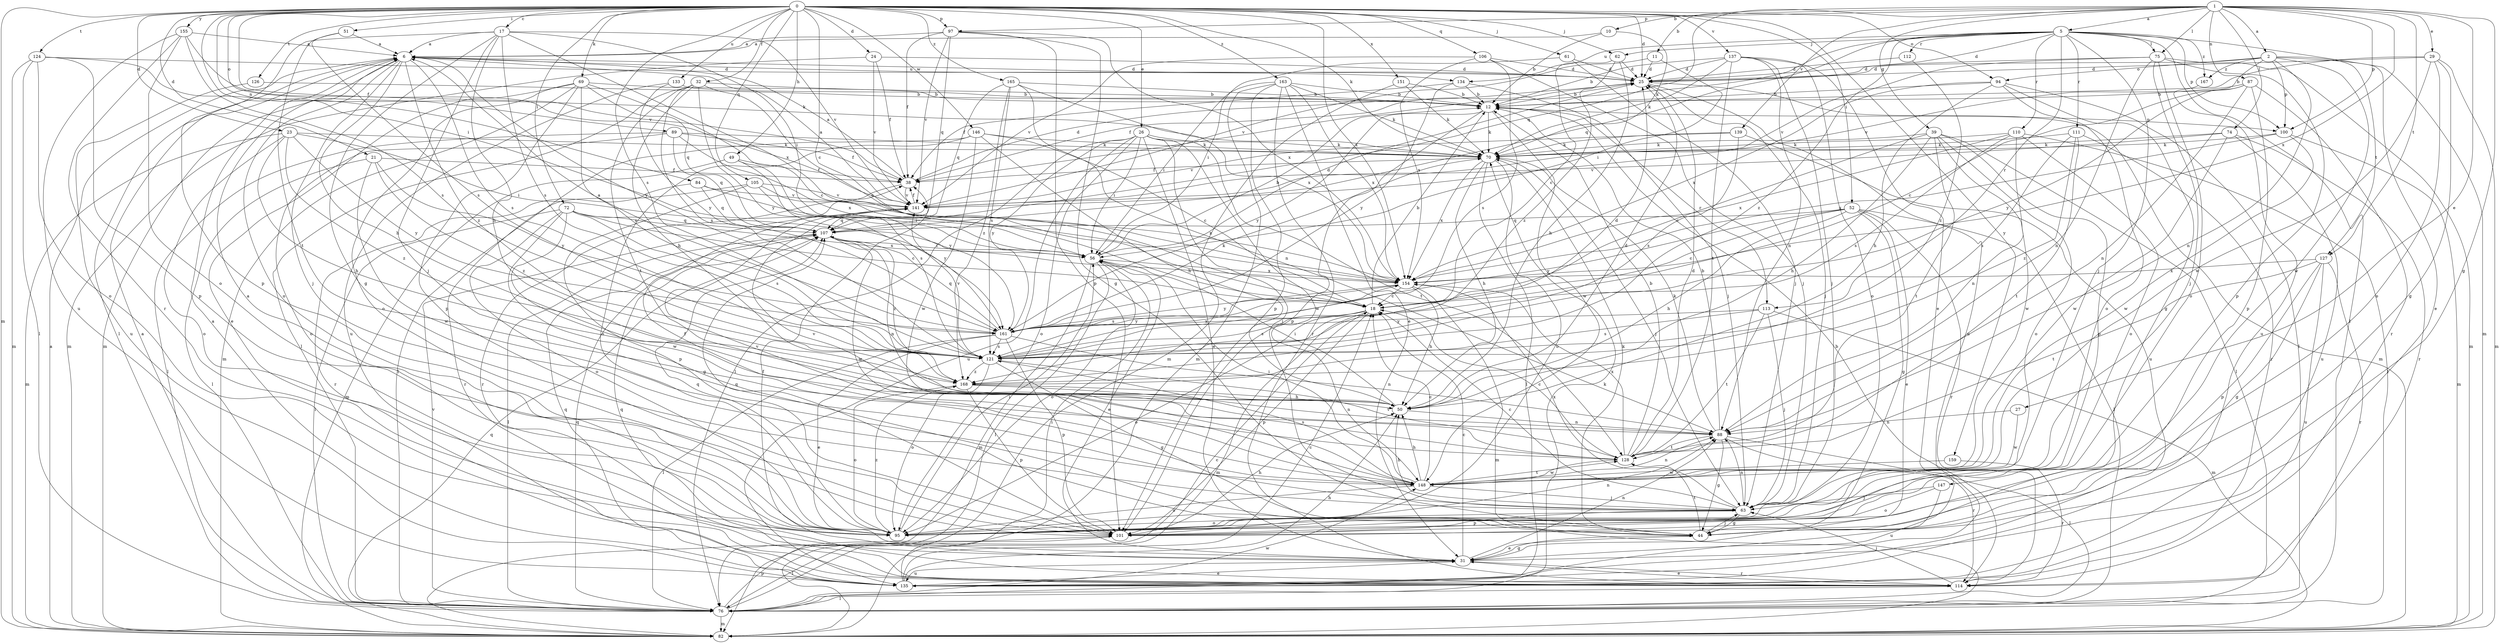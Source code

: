 strict digraph  {
0;
1;
2;
5;
6;
10;
11;
12;
17;
18;
21;
23;
24;
25;
26;
27;
29;
31;
32;
38;
39;
44;
49;
50;
51;
52;
56;
61;
62;
63;
69;
70;
72;
74;
75;
76;
82;
84;
87;
88;
89;
94;
95;
97;
100;
101;
105;
106;
107;
110;
111;
112;
113;
114;
121;
124;
126;
127;
128;
133;
134;
135;
137;
139;
141;
146;
147;
148;
151;
154;
155;
159;
161;
163;
165;
167;
168;
0 -> 17  [label=c];
0 -> 18  [label=c];
0 -> 21  [label=d];
0 -> 23  [label=d];
0 -> 24  [label=d];
0 -> 25  [label=d];
0 -> 26  [label=e];
0 -> 32  [label=f];
0 -> 38  [label=f];
0 -> 49  [label=h];
0 -> 51  [label=i];
0 -> 52  [label=i];
0 -> 56  [label=i];
0 -> 61  [label=j];
0 -> 62  [label=j];
0 -> 69  [label=k];
0 -> 70  [label=k];
0 -> 72  [label=l];
0 -> 82  [label=m];
0 -> 84  [label=n];
0 -> 89  [label=o];
0 -> 94  [label=o];
0 -> 97  [label=p];
0 -> 105  [label=q];
0 -> 106  [label=q];
0 -> 121  [label=s];
0 -> 124  [label=t];
0 -> 126  [label=t];
0 -> 133  [label=u];
0 -> 137  [label=v];
0 -> 146  [label=w];
0 -> 151  [label=x];
0 -> 154  [label=x];
0 -> 155  [label=y];
0 -> 159  [label=y];
0 -> 163  [label=z];
0 -> 165  [label=z];
1 -> 2  [label=a];
1 -> 5  [label=a];
1 -> 10  [label=b];
1 -> 11  [label=b];
1 -> 27  [label=e];
1 -> 29  [label=e];
1 -> 39  [label=g];
1 -> 44  [label=g];
1 -> 74  [label=l];
1 -> 75  [label=l];
1 -> 87  [label=n];
1 -> 97  [label=p];
1 -> 100  [label=p];
1 -> 107  [label=q];
1 -> 127  [label=t];
1 -> 139  [label=v];
1 -> 154  [label=x];
2 -> 25  [label=d];
2 -> 31  [label=e];
2 -> 88  [label=n];
2 -> 94  [label=o];
2 -> 100  [label=p];
2 -> 127  [label=t];
2 -> 141  [label=v];
2 -> 147  [label=w];
2 -> 167  [label=z];
5 -> 25  [label=d];
5 -> 38  [label=f];
5 -> 62  [label=j];
5 -> 63  [label=j];
5 -> 75  [label=l];
5 -> 76  [label=l];
5 -> 82  [label=m];
5 -> 100  [label=p];
5 -> 107  [label=q];
5 -> 110  [label=r];
5 -> 111  [label=r];
5 -> 112  [label=r];
5 -> 113  [label=r];
5 -> 134  [label=u];
5 -> 167  [label=z];
5 -> 168  [label=z];
6 -> 25  [label=d];
6 -> 50  [label=h];
6 -> 63  [label=j];
6 -> 76  [label=l];
6 -> 82  [label=m];
6 -> 95  [label=o];
6 -> 121  [label=s];
6 -> 134  [label=u];
6 -> 161  [label=y];
6 -> 168  [label=z];
10 -> 6  [label=a];
10 -> 12  [label=b];
10 -> 70  [label=k];
11 -> 25  [label=d];
11 -> 56  [label=i];
11 -> 141  [label=v];
12 -> 70  [label=k];
12 -> 100  [label=p];
12 -> 101  [label=p];
12 -> 113  [label=r];
12 -> 148  [label=w];
12 -> 161  [label=y];
17 -> 6  [label=a];
17 -> 44  [label=g];
17 -> 50  [label=h];
17 -> 56  [label=i];
17 -> 63  [label=j];
17 -> 101  [label=p];
17 -> 121  [label=s];
17 -> 141  [label=v];
17 -> 154  [label=x];
18 -> 12  [label=b];
18 -> 82  [label=m];
18 -> 95  [label=o];
18 -> 101  [label=p];
18 -> 121  [label=s];
18 -> 161  [label=y];
21 -> 38  [label=f];
21 -> 76  [label=l];
21 -> 148  [label=w];
21 -> 161  [label=y];
21 -> 168  [label=z];
23 -> 50  [label=h];
23 -> 56  [label=i];
23 -> 70  [label=k];
23 -> 82  [label=m];
23 -> 95  [label=o];
23 -> 161  [label=y];
23 -> 168  [label=z];
24 -> 25  [label=d];
24 -> 38  [label=f];
24 -> 82  [label=m];
24 -> 141  [label=v];
25 -> 12  [label=b];
25 -> 38  [label=f];
25 -> 63  [label=j];
25 -> 82  [label=m];
25 -> 135  [label=u];
26 -> 31  [label=e];
26 -> 56  [label=i];
26 -> 63  [label=j];
26 -> 70  [label=k];
26 -> 76  [label=l];
26 -> 95  [label=o];
26 -> 128  [label=t];
26 -> 135  [label=u];
26 -> 148  [label=w];
26 -> 161  [label=y];
27 -> 88  [label=n];
27 -> 148  [label=w];
29 -> 12  [label=b];
29 -> 25  [label=d];
29 -> 44  [label=g];
29 -> 82  [label=m];
29 -> 95  [label=o];
29 -> 148  [label=w];
31 -> 18  [label=c];
31 -> 38  [label=f];
31 -> 44  [label=g];
31 -> 88  [label=n];
31 -> 114  [label=r];
31 -> 135  [label=u];
32 -> 12  [label=b];
32 -> 18  [label=c];
32 -> 50  [label=h];
32 -> 76  [label=l];
32 -> 121  [label=s];
32 -> 128  [label=t];
32 -> 161  [label=y];
38 -> 6  [label=a];
38 -> 25  [label=d];
38 -> 114  [label=r];
38 -> 141  [label=v];
39 -> 18  [label=c];
39 -> 50  [label=h];
39 -> 70  [label=k];
39 -> 76  [label=l];
39 -> 95  [label=o];
39 -> 101  [label=p];
39 -> 128  [label=t];
39 -> 148  [label=w];
44 -> 31  [label=e];
44 -> 63  [label=j];
44 -> 70  [label=k];
44 -> 128  [label=t];
49 -> 38  [label=f];
49 -> 82  [label=m];
49 -> 121  [label=s];
49 -> 161  [label=y];
50 -> 25  [label=d];
50 -> 56  [label=i];
50 -> 88  [label=n];
51 -> 6  [label=a];
51 -> 121  [label=s];
51 -> 128  [label=t];
52 -> 18  [label=c];
52 -> 31  [label=e];
52 -> 44  [label=g];
52 -> 50  [label=h];
52 -> 76  [label=l];
52 -> 107  [label=q];
52 -> 114  [label=r];
52 -> 161  [label=y];
56 -> 12  [label=b];
56 -> 25  [label=d];
56 -> 31  [label=e];
56 -> 76  [label=l];
56 -> 82  [label=m];
56 -> 95  [label=o];
56 -> 154  [label=x];
61 -> 25  [label=d];
61 -> 56  [label=i];
61 -> 63  [label=j];
62 -> 18  [label=c];
62 -> 25  [label=d];
62 -> 50  [label=h];
62 -> 168  [label=z];
63 -> 18  [label=c];
63 -> 44  [label=g];
63 -> 50  [label=h];
63 -> 88  [label=n];
63 -> 95  [label=o];
63 -> 101  [label=p];
63 -> 154  [label=x];
69 -> 12  [label=b];
69 -> 18  [label=c];
69 -> 31  [label=e];
69 -> 82  [label=m];
69 -> 95  [label=o];
69 -> 101  [label=p];
69 -> 107  [label=q];
69 -> 121  [label=s];
70 -> 38  [label=f];
70 -> 50  [label=h];
70 -> 63  [label=j];
70 -> 76  [label=l];
70 -> 95  [label=o];
70 -> 154  [label=x];
72 -> 18  [label=c];
72 -> 44  [label=g];
72 -> 76  [label=l];
72 -> 95  [label=o];
72 -> 107  [label=q];
72 -> 121  [label=s];
72 -> 148  [label=w];
72 -> 154  [label=x];
74 -> 70  [label=k];
74 -> 114  [label=r];
74 -> 135  [label=u];
74 -> 141  [label=v];
74 -> 148  [label=w];
75 -> 25  [label=d];
75 -> 63  [label=j];
75 -> 82  [label=m];
75 -> 88  [label=n];
75 -> 95  [label=o];
75 -> 101  [label=p];
75 -> 141  [label=v];
76 -> 6  [label=a];
76 -> 18  [label=c];
76 -> 70  [label=k];
76 -> 82  [label=m];
76 -> 101  [label=p];
76 -> 107  [label=q];
76 -> 141  [label=v];
76 -> 148  [label=w];
82 -> 6  [label=a];
82 -> 107  [label=q];
84 -> 56  [label=i];
84 -> 107  [label=q];
84 -> 114  [label=r];
84 -> 141  [label=v];
87 -> 12  [label=b];
87 -> 18  [label=c];
87 -> 88  [label=n];
87 -> 101  [label=p];
87 -> 114  [label=r];
87 -> 161  [label=y];
88 -> 12  [label=b];
88 -> 44  [label=g];
88 -> 70  [label=k];
88 -> 76  [label=l];
88 -> 114  [label=r];
88 -> 128  [label=t];
89 -> 38  [label=f];
89 -> 70  [label=k];
89 -> 76  [label=l];
89 -> 95  [label=o];
89 -> 107  [label=q];
89 -> 154  [label=x];
94 -> 12  [label=b];
94 -> 44  [label=g];
94 -> 50  [label=h];
94 -> 76  [label=l];
94 -> 95  [label=o];
94 -> 154  [label=x];
95 -> 6  [label=a];
95 -> 56  [label=i];
95 -> 107  [label=q];
95 -> 168  [label=z];
97 -> 6  [label=a];
97 -> 38  [label=f];
97 -> 44  [label=g];
97 -> 101  [label=p];
97 -> 107  [label=q];
97 -> 141  [label=v];
97 -> 154  [label=x];
100 -> 70  [label=k];
100 -> 82  [label=m];
100 -> 148  [label=w];
100 -> 154  [label=x];
101 -> 50  [label=h];
101 -> 76  [label=l];
101 -> 88  [label=n];
101 -> 107  [label=q];
105 -> 101  [label=p];
105 -> 114  [label=r];
105 -> 141  [label=v];
105 -> 154  [label=x];
105 -> 161  [label=y];
106 -> 25  [label=d];
106 -> 63  [label=j];
106 -> 121  [label=s];
106 -> 141  [label=v];
106 -> 154  [label=x];
107 -> 56  [label=i];
107 -> 76  [label=l];
107 -> 88  [label=n];
107 -> 148  [label=w];
107 -> 168  [label=z];
110 -> 70  [label=k];
110 -> 76  [label=l];
110 -> 88  [label=n];
110 -> 95  [label=o];
110 -> 121  [label=s];
110 -> 154  [label=x];
111 -> 70  [label=k];
111 -> 114  [label=r];
111 -> 121  [label=s];
111 -> 128  [label=t];
111 -> 168  [label=z];
112 -> 25  [label=d];
112 -> 168  [label=z];
113 -> 63  [label=j];
113 -> 82  [label=m];
113 -> 121  [label=s];
113 -> 128  [label=t];
113 -> 161  [label=y];
114 -> 12  [label=b];
114 -> 31  [label=e];
114 -> 63  [label=j];
114 -> 76  [label=l];
114 -> 107  [label=q];
121 -> 25  [label=d];
121 -> 44  [label=g];
121 -> 95  [label=o];
121 -> 128  [label=t];
121 -> 141  [label=v];
121 -> 154  [label=x];
121 -> 168  [label=z];
124 -> 25  [label=d];
124 -> 70  [label=k];
124 -> 76  [label=l];
124 -> 82  [label=m];
124 -> 95  [label=o];
124 -> 101  [label=p];
126 -> 12  [label=b];
126 -> 135  [label=u];
127 -> 44  [label=g];
127 -> 101  [label=p];
127 -> 114  [label=r];
127 -> 128  [label=t];
127 -> 135  [label=u];
127 -> 154  [label=x];
128 -> 12  [label=b];
128 -> 18  [label=c];
128 -> 25  [label=d];
128 -> 141  [label=v];
128 -> 148  [label=w];
128 -> 154  [label=x];
133 -> 12  [label=b];
133 -> 135  [label=u];
133 -> 161  [label=y];
134 -> 12  [label=b];
134 -> 38  [label=f];
134 -> 63  [label=j];
134 -> 161  [label=y];
135 -> 6  [label=a];
135 -> 18  [label=c];
135 -> 31  [label=e];
135 -> 50  [label=h];
135 -> 56  [label=i];
135 -> 107  [label=q];
137 -> 12  [label=b];
137 -> 25  [label=d];
137 -> 31  [label=e];
137 -> 63  [label=j];
137 -> 70  [label=k];
137 -> 88  [label=n];
137 -> 95  [label=o];
137 -> 128  [label=t];
139 -> 70  [label=k];
139 -> 121  [label=s];
139 -> 135  [label=u];
139 -> 141  [label=v];
141 -> 6  [label=a];
141 -> 38  [label=f];
141 -> 107  [label=q];
146 -> 18  [label=c];
146 -> 50  [label=h];
146 -> 70  [label=k];
146 -> 76  [label=l];
146 -> 95  [label=o];
146 -> 148  [label=w];
147 -> 63  [label=j];
147 -> 95  [label=o];
147 -> 135  [label=u];
148 -> 18  [label=c];
148 -> 38  [label=f];
148 -> 50  [label=h];
148 -> 56  [label=i];
148 -> 63  [label=j];
148 -> 88  [label=n];
148 -> 95  [label=o];
148 -> 121  [label=s];
148 -> 128  [label=t];
148 -> 141  [label=v];
151 -> 12  [label=b];
151 -> 70  [label=k];
151 -> 82  [label=m];
154 -> 18  [label=c];
154 -> 50  [label=h];
154 -> 82  [label=m];
154 -> 121  [label=s];
154 -> 161  [label=y];
155 -> 6  [label=a];
155 -> 95  [label=o];
155 -> 114  [label=r];
155 -> 121  [label=s];
155 -> 135  [label=u];
155 -> 141  [label=v];
159 -> 114  [label=r];
159 -> 148  [label=w];
161 -> 6  [label=a];
161 -> 31  [label=e];
161 -> 70  [label=k];
161 -> 76  [label=l];
161 -> 88  [label=n];
161 -> 101  [label=p];
161 -> 107  [label=q];
161 -> 121  [label=s];
163 -> 12  [label=b];
163 -> 31  [label=e];
163 -> 56  [label=i];
163 -> 70  [label=k];
163 -> 82  [label=m];
163 -> 101  [label=p];
163 -> 114  [label=r];
163 -> 154  [label=x];
165 -> 12  [label=b];
165 -> 88  [label=n];
165 -> 107  [label=q];
165 -> 121  [label=s];
165 -> 154  [label=x];
165 -> 168  [label=z];
167 -> 135  [label=u];
168 -> 50  [label=h];
168 -> 88  [label=n];
168 -> 95  [label=o];
168 -> 101  [label=p];
}

